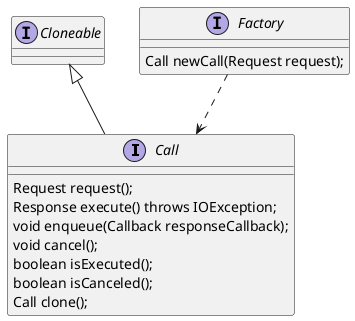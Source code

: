 @startuml

interface Call extends Cloneable {
Request request();
Response execute() throws IOException;
void enqueue(Callback responseCallback);
void cancel();
boolean isExecuted();
boolean isCanceled();
Call clone();

}
interface Factory {
    Call newCall(Request request);
}

Factory ..> Call
@enduml